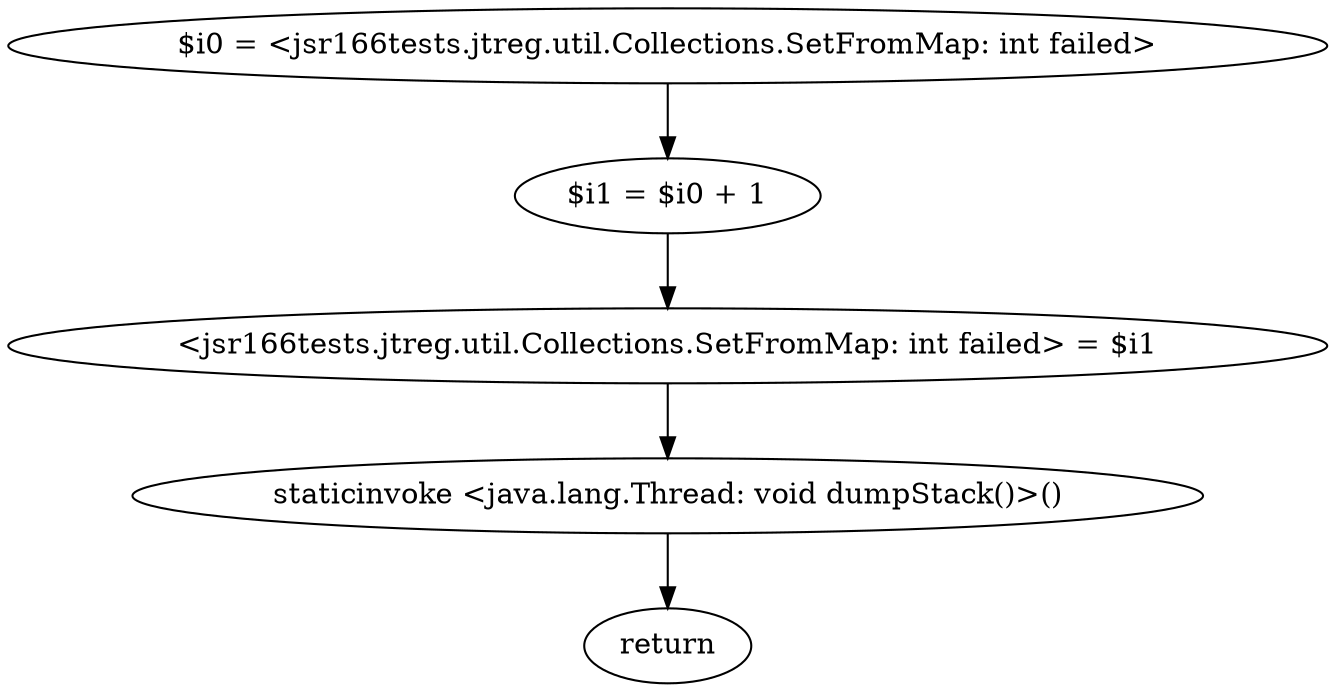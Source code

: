 digraph "unitGraph" {
    "$i0 = <jsr166tests.jtreg.util.Collections.SetFromMap: int failed>"
    "$i1 = $i0 + 1"
    "<jsr166tests.jtreg.util.Collections.SetFromMap: int failed> = $i1"
    "staticinvoke <java.lang.Thread: void dumpStack()>()"
    "return"
    "$i0 = <jsr166tests.jtreg.util.Collections.SetFromMap: int failed>"->"$i1 = $i0 + 1";
    "$i1 = $i0 + 1"->"<jsr166tests.jtreg.util.Collections.SetFromMap: int failed> = $i1";
    "<jsr166tests.jtreg.util.Collections.SetFromMap: int failed> = $i1"->"staticinvoke <java.lang.Thread: void dumpStack()>()";
    "staticinvoke <java.lang.Thread: void dumpStack()>()"->"return";
}
